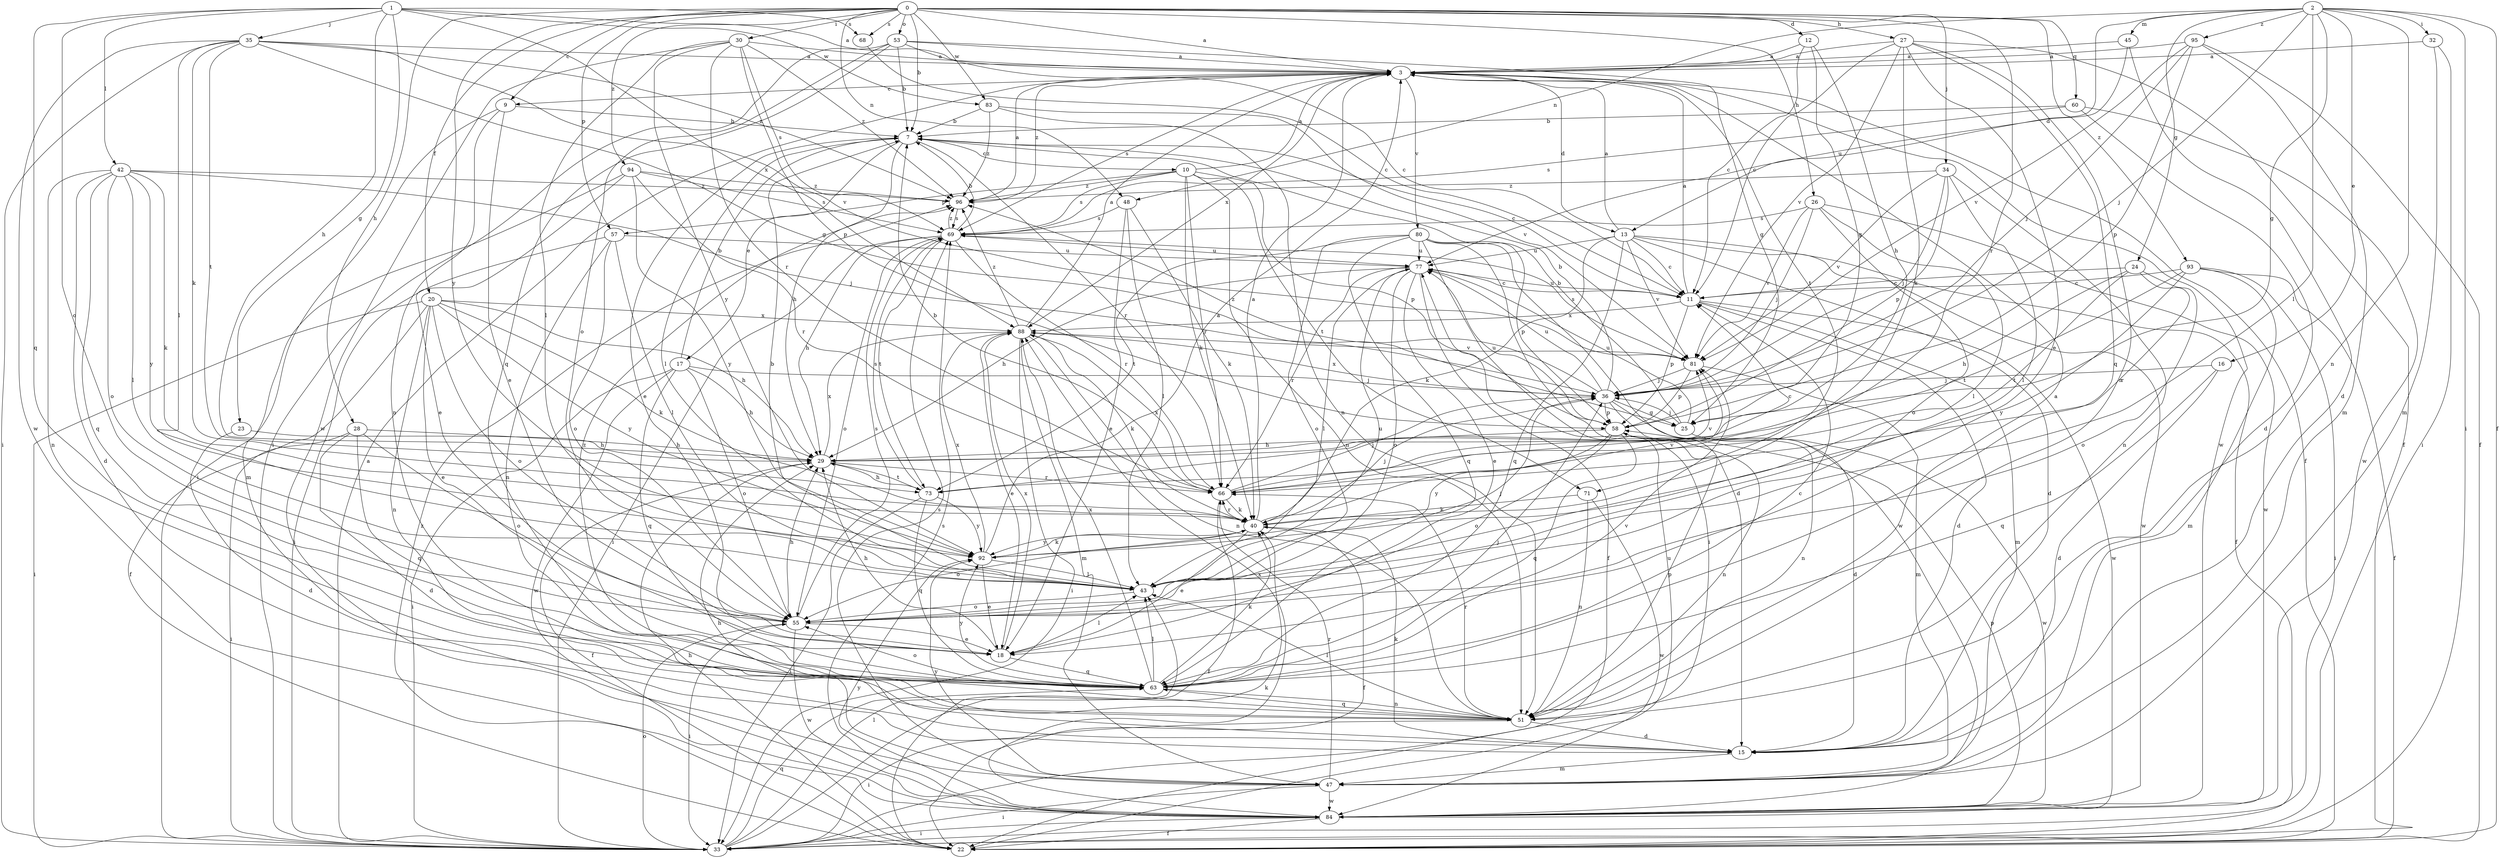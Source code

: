strict digraph  {
0;
1;
2;
3;
7;
9;
10;
11;
12;
13;
15;
16;
17;
18;
20;
22;
23;
24;
25;
26;
27;
28;
29;
30;
32;
33;
34;
35;
36;
40;
42;
43;
45;
47;
48;
51;
53;
55;
57;
58;
60;
63;
66;
68;
69;
71;
73;
77;
80;
81;
83;
84;
88;
92;
93;
94;
95;
96;
0 -> 3  [label=a];
0 -> 7  [label=b];
0 -> 9  [label=c];
0 -> 12  [label=d];
0 -> 20  [label=f];
0 -> 26  [label=h];
0 -> 27  [label=h];
0 -> 28  [label=h];
0 -> 30  [label=i];
0 -> 34  [label=j];
0 -> 48  [label=n];
0 -> 53  [label=o];
0 -> 57  [label=p];
0 -> 60  [label=q];
0 -> 66  [label=r];
0 -> 68  [label=s];
0 -> 83  [label=w];
0 -> 92  [label=y];
0 -> 93  [label=z];
0 -> 94  [label=z];
1 -> 3  [label=a];
1 -> 23  [label=g];
1 -> 29  [label=h];
1 -> 35  [label=j];
1 -> 42  [label=l];
1 -> 55  [label=o];
1 -> 63  [label=q];
1 -> 68  [label=s];
1 -> 83  [label=w];
1 -> 88  [label=x];
2 -> 13  [label=d];
2 -> 16  [label=e];
2 -> 22  [label=f];
2 -> 24  [label=g];
2 -> 25  [label=g];
2 -> 32  [label=i];
2 -> 33  [label=i];
2 -> 36  [label=j];
2 -> 43  [label=l];
2 -> 45  [label=m];
2 -> 48  [label=n];
2 -> 51  [label=n];
2 -> 95  [label=z];
3 -> 9  [label=c];
3 -> 13  [label=d];
3 -> 22  [label=f];
3 -> 69  [label=s];
3 -> 71  [label=t];
3 -> 80  [label=v];
3 -> 84  [label=w];
3 -> 88  [label=x];
3 -> 96  [label=z];
7 -> 10  [label=c];
7 -> 11  [label=c];
7 -> 17  [label=e];
7 -> 18  [label=e];
7 -> 29  [label=h];
7 -> 43  [label=l];
7 -> 66  [label=r];
9 -> 7  [label=b];
9 -> 18  [label=e];
9 -> 33  [label=i];
9 -> 51  [label=n];
10 -> 3  [label=a];
10 -> 40  [label=k];
10 -> 51  [label=n];
10 -> 57  [label=p];
10 -> 58  [label=p];
10 -> 66  [label=r];
10 -> 69  [label=s];
10 -> 71  [label=t];
10 -> 96  [label=z];
11 -> 3  [label=a];
11 -> 15  [label=d];
11 -> 47  [label=m];
11 -> 58  [label=p];
11 -> 77  [label=u];
11 -> 84  [label=w];
11 -> 88  [label=x];
12 -> 3  [label=a];
12 -> 11  [label=c];
12 -> 25  [label=g];
12 -> 29  [label=h];
13 -> 3  [label=a];
13 -> 11  [label=c];
13 -> 15  [label=d];
13 -> 22  [label=f];
13 -> 40  [label=k];
13 -> 63  [label=q];
13 -> 77  [label=u];
13 -> 81  [label=v];
13 -> 84  [label=w];
15 -> 40  [label=k];
15 -> 47  [label=m];
16 -> 15  [label=d];
16 -> 36  [label=j];
16 -> 63  [label=q];
17 -> 7  [label=b];
17 -> 29  [label=h];
17 -> 33  [label=i];
17 -> 36  [label=j];
17 -> 55  [label=o];
17 -> 63  [label=q];
17 -> 84  [label=w];
18 -> 29  [label=h];
18 -> 43  [label=l];
18 -> 63  [label=q];
18 -> 88  [label=x];
20 -> 18  [label=e];
20 -> 22  [label=f];
20 -> 29  [label=h];
20 -> 33  [label=i];
20 -> 40  [label=k];
20 -> 51  [label=n];
20 -> 55  [label=o];
20 -> 88  [label=x];
20 -> 92  [label=y];
22 -> 29  [label=h];
22 -> 77  [label=u];
22 -> 96  [label=z];
23 -> 15  [label=d];
23 -> 29  [label=h];
24 -> 11  [label=c];
24 -> 29  [label=h];
24 -> 55  [label=o];
24 -> 66  [label=r];
24 -> 73  [label=t];
25 -> 7  [label=b];
25 -> 36  [label=j];
25 -> 77  [label=u];
25 -> 84  [label=w];
26 -> 36  [label=j];
26 -> 43  [label=l];
26 -> 55  [label=o];
26 -> 69  [label=s];
26 -> 81  [label=v];
26 -> 84  [label=w];
27 -> 3  [label=a];
27 -> 11  [label=c];
27 -> 18  [label=e];
27 -> 22  [label=f];
27 -> 40  [label=k];
27 -> 51  [label=n];
27 -> 63  [label=q];
27 -> 81  [label=v];
28 -> 15  [label=d];
28 -> 29  [label=h];
28 -> 33  [label=i];
28 -> 55  [label=o];
28 -> 63  [label=q];
29 -> 22  [label=f];
29 -> 66  [label=r];
29 -> 73  [label=t];
29 -> 88  [label=x];
30 -> 3  [label=a];
30 -> 43  [label=l];
30 -> 58  [label=p];
30 -> 66  [label=r];
30 -> 69  [label=s];
30 -> 84  [label=w];
30 -> 92  [label=y];
30 -> 96  [label=z];
32 -> 3  [label=a];
32 -> 33  [label=i];
32 -> 47  [label=m];
33 -> 3  [label=a];
33 -> 40  [label=k];
33 -> 43  [label=l];
33 -> 55  [label=o];
33 -> 63  [label=q];
34 -> 36  [label=j];
34 -> 43  [label=l];
34 -> 51  [label=n];
34 -> 58  [label=p];
34 -> 81  [label=v];
34 -> 96  [label=z];
35 -> 3  [label=a];
35 -> 25  [label=g];
35 -> 33  [label=i];
35 -> 40  [label=k];
35 -> 43  [label=l];
35 -> 73  [label=t];
35 -> 81  [label=v];
35 -> 84  [label=w];
35 -> 96  [label=z];
36 -> 7  [label=b];
36 -> 15  [label=d];
36 -> 25  [label=g];
36 -> 51  [label=n];
36 -> 58  [label=p];
36 -> 77  [label=u];
36 -> 88  [label=x];
36 -> 96  [label=z];
40 -> 3  [label=a];
40 -> 18  [label=e];
40 -> 22  [label=f];
40 -> 36  [label=j];
40 -> 55  [label=o];
40 -> 66  [label=r];
40 -> 81  [label=v];
40 -> 92  [label=y];
42 -> 15  [label=d];
42 -> 36  [label=j];
42 -> 40  [label=k];
42 -> 43  [label=l];
42 -> 51  [label=n];
42 -> 55  [label=o];
42 -> 63  [label=q];
42 -> 92  [label=y];
42 -> 96  [label=z];
43 -> 7  [label=b];
43 -> 36  [label=j];
43 -> 55  [label=o];
43 -> 77  [label=u];
45 -> 3  [label=a];
45 -> 15  [label=d];
45 -> 77  [label=u];
47 -> 29  [label=h];
47 -> 33  [label=i];
47 -> 66  [label=r];
47 -> 69  [label=s];
47 -> 84  [label=w];
47 -> 92  [label=y];
48 -> 18  [label=e];
48 -> 40  [label=k];
48 -> 43  [label=l];
48 -> 69  [label=s];
51 -> 3  [label=a];
51 -> 15  [label=d];
51 -> 33  [label=i];
51 -> 43  [label=l];
51 -> 58  [label=p];
51 -> 63  [label=q];
51 -> 66  [label=r];
53 -> 3  [label=a];
53 -> 7  [label=b];
53 -> 11  [label=c];
53 -> 25  [label=g];
53 -> 33  [label=i];
53 -> 55  [label=o];
53 -> 63  [label=q];
55 -> 18  [label=e];
55 -> 29  [label=h];
55 -> 33  [label=i];
55 -> 69  [label=s];
55 -> 84  [label=w];
57 -> 33  [label=i];
57 -> 43  [label=l];
57 -> 51  [label=n];
57 -> 55  [label=o];
57 -> 77  [label=u];
58 -> 29  [label=h];
58 -> 51  [label=n];
58 -> 55  [label=o];
58 -> 63  [label=q];
58 -> 77  [label=u];
58 -> 92  [label=y];
60 -> 7  [label=b];
60 -> 15  [label=d];
60 -> 69  [label=s];
60 -> 84  [label=w];
63 -> 11  [label=c];
63 -> 36  [label=j];
63 -> 40  [label=k];
63 -> 43  [label=l];
63 -> 51  [label=n];
63 -> 55  [label=o];
63 -> 81  [label=v];
63 -> 88  [label=x];
63 -> 92  [label=y];
63 -> 96  [label=z];
66 -> 7  [label=b];
66 -> 11  [label=c];
66 -> 22  [label=f];
66 -> 36  [label=j];
66 -> 40  [label=k];
66 -> 81  [label=v];
66 -> 88  [label=x];
68 -> 11  [label=c];
69 -> 7  [label=b];
69 -> 29  [label=h];
69 -> 33  [label=i];
69 -> 55  [label=o];
69 -> 66  [label=r];
69 -> 73  [label=t];
69 -> 77  [label=u];
69 -> 96  [label=z];
71 -> 40  [label=k];
71 -> 51  [label=n];
71 -> 84  [label=w];
73 -> 29  [label=h];
73 -> 33  [label=i];
73 -> 63  [label=q];
73 -> 69  [label=s];
73 -> 92  [label=y];
77 -> 11  [label=c];
77 -> 18  [label=e];
77 -> 22  [label=f];
77 -> 29  [label=h];
77 -> 43  [label=l];
77 -> 55  [label=o];
77 -> 66  [label=r];
80 -> 15  [label=d];
80 -> 33  [label=i];
80 -> 55  [label=o];
80 -> 58  [label=p];
80 -> 63  [label=q];
80 -> 73  [label=t];
80 -> 77  [label=u];
80 -> 84  [label=w];
81 -> 36  [label=j];
81 -> 47  [label=m];
81 -> 58  [label=p];
81 -> 69  [label=s];
83 -> 7  [label=b];
83 -> 51  [label=n];
83 -> 81  [label=v];
83 -> 96  [label=z];
84 -> 22  [label=f];
84 -> 33  [label=i];
84 -> 58  [label=p];
84 -> 69  [label=s];
84 -> 88  [label=x];
84 -> 92  [label=y];
88 -> 3  [label=a];
88 -> 18  [label=e];
88 -> 33  [label=i];
88 -> 40  [label=k];
88 -> 47  [label=m];
88 -> 51  [label=n];
88 -> 81  [label=v];
88 -> 96  [label=z];
92 -> 3  [label=a];
92 -> 18  [label=e];
92 -> 40  [label=k];
92 -> 43  [label=l];
92 -> 88  [label=x];
93 -> 11  [label=c];
93 -> 22  [label=f];
93 -> 33  [label=i];
93 -> 47  [label=m];
93 -> 73  [label=t];
93 -> 92  [label=y];
94 -> 18  [label=e];
94 -> 47  [label=m];
94 -> 66  [label=r];
94 -> 69  [label=s];
94 -> 92  [label=y];
94 -> 96  [label=z];
95 -> 3  [label=a];
95 -> 22  [label=f];
95 -> 36  [label=j];
95 -> 47  [label=m];
95 -> 58  [label=p];
95 -> 81  [label=v];
96 -> 3  [label=a];
96 -> 69  [label=s];
}
